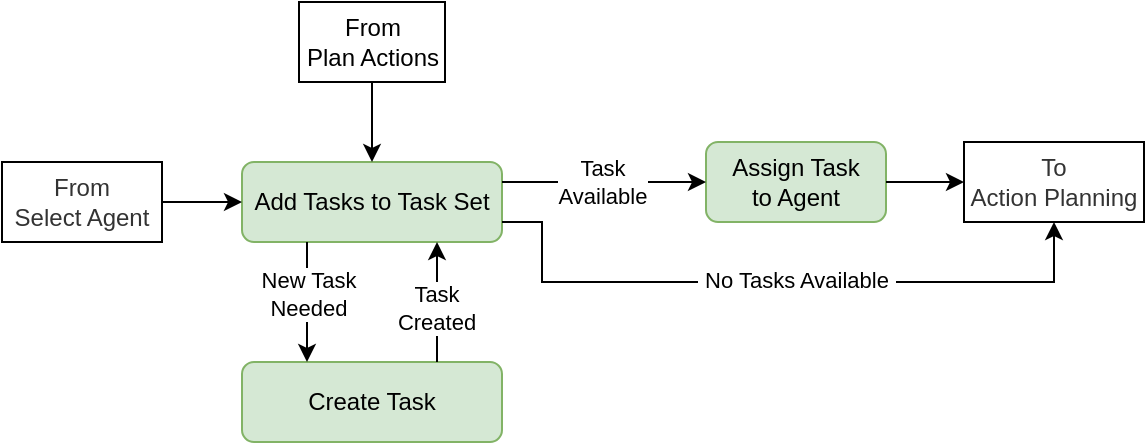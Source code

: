 <mxfile version="22.1.5" type="device">
  <diagram name="Page-1" id="vCRdNv330IUlHE7HMd33">
    <mxGraphModel dx="795" dy="478" grid="1" gridSize="10" guides="1" tooltips="1" connect="1" arrows="1" fold="1" page="1" pageScale="1" pageWidth="850" pageHeight="1100" math="0" shadow="0">
      <root>
        <mxCell id="0" />
        <mxCell id="1" parent="0" />
        <mxCell id="R0hRucNRT6cpFYBGlfZp-1" value="Assign Task &lt;br&gt;to Agent" style="rounded=1;whiteSpace=wrap;html=1;fillColor=#d5e8d4;strokeColor=#82b366;" parent="1" vertex="1">
          <mxGeometry x="352" y="110" width="90" height="40" as="geometry" />
        </mxCell>
        <mxCell id="R0hRucNRT6cpFYBGlfZp-2" value="Add Tasks to Task Set" style="rounded=1;whiteSpace=wrap;html=1;fillColor=#d5e8d4;strokeColor=#82b366;" parent="1" vertex="1">
          <mxGeometry x="120" y="120" width="130" height="40" as="geometry" />
        </mxCell>
        <mxCell id="R0hRucNRT6cpFYBGlfZp-3" value="From&lt;br&gt;Select Agent" style="text;html=1;strokeColor=#000000;fillColor=#FFFFFF;align=center;verticalAlign=middle;whiteSpace=wrap;rounded=0;fontColor=#333333;" parent="1" vertex="1">
          <mxGeometry y="120" width="80" height="40" as="geometry" />
        </mxCell>
        <mxCell id="R0hRucNRT6cpFYBGlfZp-4" value="" style="endArrow=classic;html=1;rounded=0;exitX=1;exitY=0.5;exitDx=0;exitDy=0;entryX=0;entryY=0.5;entryDx=0;entryDy=0;" parent="1" source="R0hRucNRT6cpFYBGlfZp-3" target="R0hRucNRT6cpFYBGlfZp-2" edge="1">
          <mxGeometry width="50" height="50" relative="1" as="geometry">
            <mxPoint x="230" y="180" as="sourcePoint" />
            <mxPoint x="280" y="130" as="targetPoint" />
          </mxGeometry>
        </mxCell>
        <mxCell id="R0hRucNRT6cpFYBGlfZp-5" value="" style="endArrow=classic;html=1;rounded=0;exitX=1;exitY=0.25;exitDx=0;exitDy=0;entryX=0;entryY=0.5;entryDx=0;entryDy=0;" parent="1" source="R0hRucNRT6cpFYBGlfZp-2" target="R0hRucNRT6cpFYBGlfZp-1" edge="1">
          <mxGeometry width="50" height="50" relative="1" as="geometry">
            <mxPoint x="230" y="180" as="sourcePoint" />
            <mxPoint x="280" y="130" as="targetPoint" />
          </mxGeometry>
        </mxCell>
        <mxCell id="R0hRucNRT6cpFYBGlfZp-23" value="Task&lt;br&gt;Available" style="edgeLabel;html=1;align=center;verticalAlign=middle;resizable=0;points=[];" parent="R0hRucNRT6cpFYBGlfZp-5" vertex="1" connectable="0">
          <mxGeometry x="-0.32" y="1" relative="1" as="geometry">
            <mxPoint x="15" y="1" as="offset" />
          </mxGeometry>
        </mxCell>
        <mxCell id="R0hRucNRT6cpFYBGlfZp-12" value="Create Task" style="rounded=1;whiteSpace=wrap;html=1;fillColor=#d5e8d4;strokeColor=#82b366;" parent="1" vertex="1">
          <mxGeometry x="120" y="220" width="130" height="40" as="geometry" />
        </mxCell>
        <mxCell id="R0hRucNRT6cpFYBGlfZp-13" value="" style="endArrow=classic;html=1;rounded=0;entryX=0.75;entryY=1;entryDx=0;entryDy=0;exitX=0.75;exitY=0;exitDx=0;exitDy=0;" parent="1" source="R0hRucNRT6cpFYBGlfZp-12" target="R0hRucNRT6cpFYBGlfZp-2" edge="1">
          <mxGeometry width="50" height="50" relative="1" as="geometry">
            <mxPoint x="170" y="180" as="sourcePoint" />
            <mxPoint x="160" y="180" as="targetPoint" />
          </mxGeometry>
        </mxCell>
        <mxCell id="R0hRucNRT6cpFYBGlfZp-24" value="Task&lt;br&gt;Created" style="edgeLabel;html=1;align=center;verticalAlign=middle;resizable=0;points=[];" parent="R0hRucNRT6cpFYBGlfZp-13" vertex="1" connectable="0">
          <mxGeometry x="-0.003" y="-1" relative="1" as="geometry">
            <mxPoint x="-2" y="3" as="offset" />
          </mxGeometry>
        </mxCell>
        <mxCell id="R0hRucNRT6cpFYBGlfZp-14" value="" style="endArrow=classic;html=1;rounded=0;exitX=0.25;exitY=1;exitDx=0;exitDy=0;entryX=0.25;entryY=0;entryDx=0;entryDy=0;" parent="1" source="R0hRucNRT6cpFYBGlfZp-2" target="R0hRucNRT6cpFYBGlfZp-12" edge="1">
          <mxGeometry width="50" height="50" relative="1" as="geometry">
            <mxPoint x="210" y="170" as="sourcePoint" />
            <mxPoint x="170" y="180" as="targetPoint" />
          </mxGeometry>
        </mxCell>
        <mxCell id="R0hRucNRT6cpFYBGlfZp-22" value="New Task&lt;br&gt;Needed" style="edgeLabel;html=1;align=center;verticalAlign=middle;resizable=0;points=[];" parent="R0hRucNRT6cpFYBGlfZp-14" vertex="1" connectable="0">
          <mxGeometry x="0.01" relative="1" as="geometry">
            <mxPoint y="-5" as="offset" />
          </mxGeometry>
        </mxCell>
        <mxCell id="R0hRucNRT6cpFYBGlfZp-16" value="" style="endArrow=classic;html=1;rounded=0;exitX=1;exitY=0.5;exitDx=0;exitDy=0;entryX=0;entryY=0.5;entryDx=0;entryDy=0;" parent="1" source="R0hRucNRT6cpFYBGlfZp-1" target="R0hRucNRT6cpFYBGlfZp-17" edge="1">
          <mxGeometry width="50" height="50" relative="1" as="geometry">
            <mxPoint x="311" y="180" as="sourcePoint" />
            <mxPoint x="431" y="140" as="targetPoint" />
          </mxGeometry>
        </mxCell>
        <mxCell id="R0hRucNRT6cpFYBGlfZp-17" value="To&lt;br&gt;Action Planning" style="text;html=1;strokeColor=#000000;fillColor=#FFFFFF;align=center;verticalAlign=middle;whiteSpace=wrap;rounded=0;fontColor=#333333;" parent="1" vertex="1">
          <mxGeometry x="481" y="110" width="90" height="40" as="geometry" />
        </mxCell>
        <mxCell id="R0hRucNRT6cpFYBGlfZp-25" value="" style="endArrow=classic;html=1;rounded=0;exitX=1;exitY=0.75;exitDx=0;exitDy=0;entryX=0.5;entryY=1;entryDx=0;entryDy=0;" parent="1" source="R0hRucNRT6cpFYBGlfZp-2" target="R0hRucNRT6cpFYBGlfZp-17" edge="1">
          <mxGeometry width="50" height="50" relative="1" as="geometry">
            <mxPoint x="310" y="190" as="sourcePoint" />
            <mxPoint x="360" y="140" as="targetPoint" />
            <Array as="points">
              <mxPoint x="270" y="150" />
              <mxPoint x="270" y="180" />
              <mxPoint x="526" y="180" />
            </Array>
          </mxGeometry>
        </mxCell>
        <mxCell id="R0hRucNRT6cpFYBGlfZp-26" value="&amp;nbsp;No Tasks Available&amp;nbsp;" style="edgeLabel;html=1;align=center;verticalAlign=middle;resizable=0;points=[];" parent="R0hRucNRT6cpFYBGlfZp-25" vertex="1" connectable="0">
          <mxGeometry x="-0.204" y="1" relative="1" as="geometry">
            <mxPoint x="43" as="offset" />
          </mxGeometry>
        </mxCell>
        <mxCell id="R0hRucNRT6cpFYBGlfZp-33" value="From&lt;br&gt;Plan Actions" style="rounded=0;whiteSpace=wrap;html=1;" parent="1" vertex="1">
          <mxGeometry x="148.5" y="40" width="73" height="40" as="geometry" />
        </mxCell>
        <mxCell id="R0hRucNRT6cpFYBGlfZp-34" value="" style="endArrow=classic;html=1;rounded=0;exitX=0.5;exitY=1;exitDx=0;exitDy=0;entryX=0.5;entryY=0;entryDx=0;entryDy=0;" parent="1" source="R0hRucNRT6cpFYBGlfZp-33" target="R0hRucNRT6cpFYBGlfZp-2" edge="1">
          <mxGeometry width="50" height="50" relative="1" as="geometry">
            <mxPoint x="280" y="230" as="sourcePoint" />
            <mxPoint x="330" y="180" as="targetPoint" />
          </mxGeometry>
        </mxCell>
      </root>
    </mxGraphModel>
  </diagram>
</mxfile>

